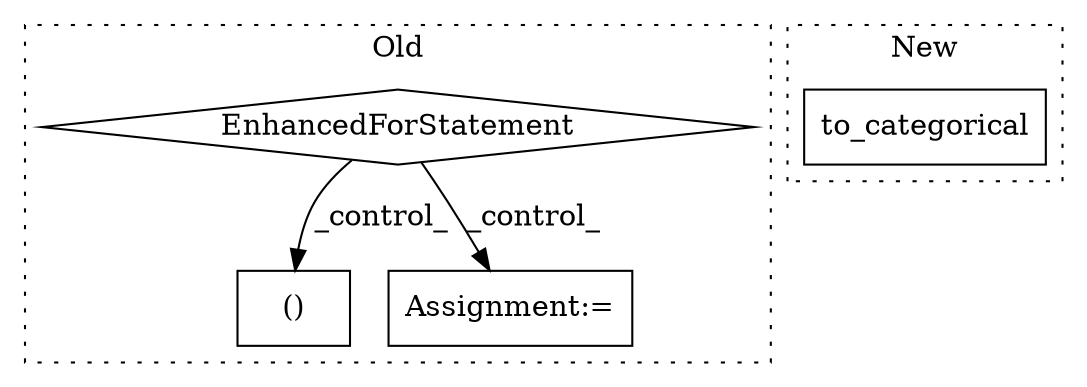 digraph G {
subgraph cluster0 {
1 [label="EnhancedForStatement" a="70" s="387,466" l="53,2" shape="diamond"];
3 [label="()" a="106" s="490" l="28" shape="box"];
4 [label="Assignment:=" a="7" s="536" l="2" shape="box"];
label = "Old";
style="dotted";
}
subgraph cluster1 {
2 [label="to_categorical" a="32" s="490,528" l="15,1" shape="box"];
label = "New";
style="dotted";
}
1 -> 3 [label="_control_"];
1 -> 4 [label="_control_"];
}